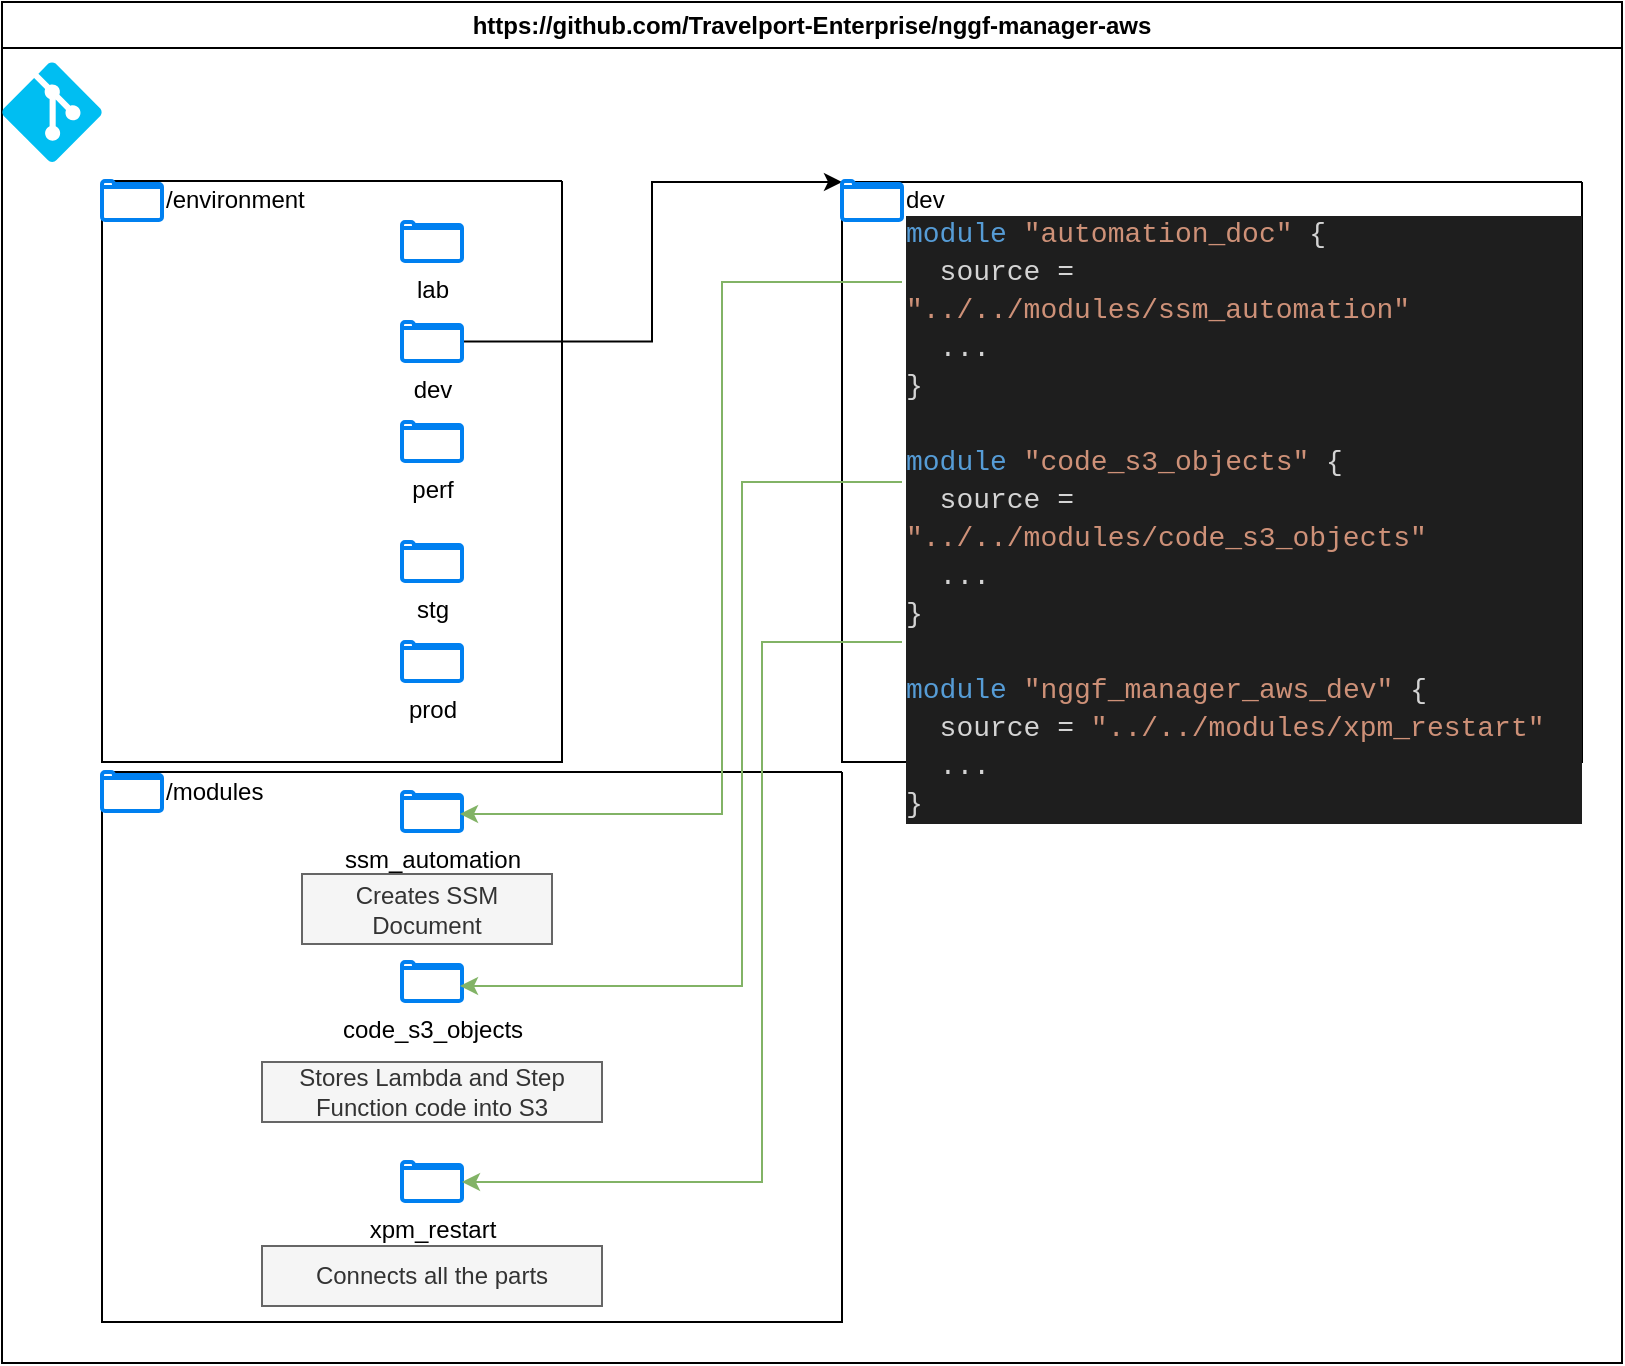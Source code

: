 <mxfile version="21.2.9" type="device">
  <diagram name="Page-1" id="zgPx2oZsI7QNtVN-BKuG">
    <mxGraphModel dx="1434" dy="764" grid="1" gridSize="10" guides="1" tooltips="1" connect="1" arrows="1" fold="1" page="1" pageScale="1" pageWidth="850" pageHeight="1100" math="0" shadow="0">
      <root>
        <mxCell id="0" />
        <mxCell id="1" parent="0" />
        <mxCell id="lIrOp1fcAPk25jo59Fhx-2" value="https://github.com/Travelport-Enterprise/nggf-manager-aws" style="swimlane;whiteSpace=wrap;html=1;" vertex="1" parent="1">
          <mxGeometry x="140" y="20" width="810" height="680.5" as="geometry" />
        </mxCell>
        <mxCell id="lIrOp1fcAPk25jo59Fhx-1" value="" style="verticalLabelPosition=bottom;html=1;verticalAlign=top;align=center;strokeColor=none;fillColor=#00BEF2;shape=mxgraph.azure.git_repository;" vertex="1" parent="lIrOp1fcAPk25jo59Fhx-2">
          <mxGeometry y="30" width="50" height="50" as="geometry" />
        </mxCell>
        <mxCell id="lIrOp1fcAPk25jo59Fhx-5" value="lab" style="html=1;verticalLabelPosition=bottom;align=center;labelBackgroundColor=#ffffff;verticalAlign=top;strokeWidth=2;strokeColor=#0080F0;shadow=0;dashed=0;shape=mxgraph.ios7.icons.folder;" vertex="1" parent="lIrOp1fcAPk25jo59Fhx-2">
          <mxGeometry x="200" y="110" width="30" height="19.5" as="geometry" />
        </mxCell>
        <mxCell id="lIrOp1fcAPk25jo59Fhx-22" style="edgeStyle=orthogonalEdgeStyle;rounded=0;orthogonalLoop=1;jettySize=auto;html=1;entryX=0;entryY=0;entryDx=0;entryDy=0;" edge="1" parent="lIrOp1fcAPk25jo59Fhx-2" source="lIrOp1fcAPk25jo59Fhx-6" target="lIrOp1fcAPk25jo59Fhx-15">
          <mxGeometry relative="1" as="geometry">
            <Array as="points">
              <mxPoint x="325" y="170" />
              <mxPoint x="325" y="90" />
            </Array>
          </mxGeometry>
        </mxCell>
        <mxCell id="lIrOp1fcAPk25jo59Fhx-6" value="dev" style="html=1;verticalLabelPosition=bottom;align=center;labelBackgroundColor=#ffffff;verticalAlign=top;strokeWidth=2;strokeColor=#0080F0;shadow=0;dashed=0;shape=mxgraph.ios7.icons.folder;" vertex="1" parent="lIrOp1fcAPk25jo59Fhx-2">
          <mxGeometry x="200" y="160" width="30" height="19.5" as="geometry" />
        </mxCell>
        <mxCell id="lIrOp1fcAPk25jo59Fhx-9" value="prod" style="html=1;verticalLabelPosition=bottom;align=center;labelBackgroundColor=#ffffff;verticalAlign=top;strokeWidth=2;strokeColor=#0080F0;shadow=0;dashed=0;shape=mxgraph.ios7.icons.folder;" vertex="1" parent="lIrOp1fcAPk25jo59Fhx-2">
          <mxGeometry x="200" y="320" width="30" height="19.5" as="geometry" />
        </mxCell>
        <mxCell id="lIrOp1fcAPk25jo59Fhx-10" value="" style="swimlane;startSize=0;" vertex="1" parent="lIrOp1fcAPk25jo59Fhx-2">
          <mxGeometry x="50" y="89.5" width="230" height="290.5" as="geometry" />
        </mxCell>
        <mxCell id="lIrOp1fcAPk25jo59Fhx-7" value="perf" style="html=1;verticalLabelPosition=bottom;align=center;labelBackgroundColor=#ffffff;verticalAlign=top;strokeWidth=2;strokeColor=#0080F0;shadow=0;dashed=0;shape=mxgraph.ios7.icons.folder;" vertex="1" parent="lIrOp1fcAPk25jo59Fhx-10">
          <mxGeometry x="150" y="120.5" width="30" height="19.5" as="geometry" />
        </mxCell>
        <mxCell id="lIrOp1fcAPk25jo59Fhx-8" value="stg" style="html=1;verticalLabelPosition=bottom;align=center;labelBackgroundColor=#ffffff;verticalAlign=top;strokeWidth=2;strokeColor=#0080F0;shadow=0;dashed=0;shape=mxgraph.ios7.icons.folder;" vertex="1" parent="lIrOp1fcAPk25jo59Fhx-10">
          <mxGeometry x="150" y="180.5" width="30" height="19.5" as="geometry" />
        </mxCell>
        <mxCell id="lIrOp1fcAPk25jo59Fhx-4" value="/environment" style="html=1;verticalLabelPosition=middle;align=left;labelBackgroundColor=#ffffff;verticalAlign=middle;strokeWidth=2;strokeColor=#0080F0;shadow=0;dashed=0;shape=mxgraph.ios7.icons.folder;labelPosition=right;" vertex="1" parent="lIrOp1fcAPk25jo59Fhx-10">
          <mxGeometry width="30" height="19.5" as="geometry" />
        </mxCell>
        <mxCell id="lIrOp1fcAPk25jo59Fhx-11" value="" style="swimlane;startSize=0;" vertex="1" parent="lIrOp1fcAPk25jo59Fhx-2">
          <mxGeometry x="50" y="385" width="370" height="275" as="geometry" />
        </mxCell>
        <mxCell id="lIrOp1fcAPk25jo59Fhx-12" value="ssm_automation" style="html=1;verticalLabelPosition=bottom;align=center;labelBackgroundColor=#ffffff;verticalAlign=top;strokeWidth=2;strokeColor=#0080F0;shadow=0;dashed=0;shape=mxgraph.ios7.icons.folder;" vertex="1" parent="lIrOp1fcAPk25jo59Fhx-11">
          <mxGeometry x="150" y="10" width="30" height="19.5" as="geometry" />
        </mxCell>
        <mxCell id="lIrOp1fcAPk25jo59Fhx-13" value="code_s3_objects" style="html=1;verticalLabelPosition=bottom;align=center;labelBackgroundColor=#ffffff;verticalAlign=top;strokeWidth=2;strokeColor=#0080F0;shadow=0;dashed=0;shape=mxgraph.ios7.icons.folder;" vertex="1" parent="lIrOp1fcAPk25jo59Fhx-11">
          <mxGeometry x="150" y="95" width="30" height="19.5" as="geometry" />
        </mxCell>
        <mxCell id="lIrOp1fcAPk25jo59Fhx-14" value="xpm_restart" style="html=1;verticalLabelPosition=bottom;align=center;labelBackgroundColor=#ffffff;verticalAlign=top;strokeWidth=2;strokeColor=#0080F0;shadow=0;dashed=0;shape=mxgraph.ios7.icons.folder;" vertex="1" parent="lIrOp1fcAPk25jo59Fhx-11">
          <mxGeometry x="150" y="195" width="30" height="19.5" as="geometry" />
        </mxCell>
        <mxCell id="lIrOp1fcAPk25jo59Fhx-3" value="/modules" style="html=1;verticalLabelPosition=middle;align=left;labelBackgroundColor=#ffffff;verticalAlign=middle;strokeWidth=2;strokeColor=#0080F0;shadow=0;dashed=0;shape=mxgraph.ios7.icons.folder;labelPosition=right;" vertex="1" parent="lIrOp1fcAPk25jo59Fhx-11">
          <mxGeometry width="30" height="19.5" as="geometry" />
        </mxCell>
        <mxCell id="lIrOp1fcAPk25jo59Fhx-24" value="Creates SSM Document" style="text;strokeColor=#666666;align=center;fillColor=#f5f5f5;html=1;verticalAlign=middle;whiteSpace=wrap;rounded=0;fontColor=#333333;" vertex="1" parent="lIrOp1fcAPk25jo59Fhx-11">
          <mxGeometry x="100" y="51" width="125" height="35" as="geometry" />
        </mxCell>
        <mxCell id="lIrOp1fcAPk25jo59Fhx-25" value="Stores Lambda and Step Function code into S3" style="text;strokeColor=#666666;align=center;fillColor=#f5f5f5;html=1;verticalAlign=middle;whiteSpace=wrap;rounded=0;fontColor=#333333;" vertex="1" parent="lIrOp1fcAPk25jo59Fhx-11">
          <mxGeometry x="80" y="145" width="170" height="30" as="geometry" />
        </mxCell>
        <mxCell id="lIrOp1fcAPk25jo59Fhx-26" value="Connects all the parts" style="text;strokeColor=#666666;align=center;fillColor=#f5f5f5;html=1;verticalAlign=middle;whiteSpace=wrap;rounded=0;fontColor=#333333;" vertex="1" parent="lIrOp1fcAPk25jo59Fhx-11">
          <mxGeometry x="80" y="237" width="170" height="30" as="geometry" />
        </mxCell>
        <mxCell id="lIrOp1fcAPk25jo59Fhx-15" value="" style="swimlane;startSize=0;" vertex="1" parent="lIrOp1fcAPk25jo59Fhx-2">
          <mxGeometry x="420" y="90" width="370" height="290" as="geometry" />
        </mxCell>
        <mxCell id="lIrOp1fcAPk25jo59Fhx-16" value="dev" style="html=1;verticalLabelPosition=middle;align=left;labelBackgroundColor=#ffffff;verticalAlign=middle;strokeWidth=2;strokeColor=#0080F0;shadow=0;dashed=0;shape=mxgraph.ios7.icons.folder;labelPosition=right;" vertex="1" parent="lIrOp1fcAPk25jo59Fhx-15">
          <mxGeometry y="-0.5" width="30" height="19.5" as="geometry" />
        </mxCell>
        <mxCell id="lIrOp1fcAPk25jo59Fhx-18" value="&lt;div style=&quot;color: rgb(212, 212, 212); background-color: rgb(30, 30, 30); font-family: Consolas, &amp;quot;Courier New&amp;quot;, monospace; font-weight: normal; font-size: 14px; line-height: 19px;&quot;&gt;&lt;div&gt;&lt;span style=&quot;color: #569cd6;&quot;&gt;module&lt;/span&gt;&lt;span style=&quot;color: #d4d4d4;&quot;&gt; &lt;/span&gt;&lt;span style=&quot;color: #ce9178;&quot;&gt;&quot;automation_doc&quot;&lt;/span&gt;&lt;span style=&quot;color: #d4d4d4;&quot;&gt; {&lt;/span&gt;&lt;/div&gt;&lt;div&gt;&lt;span style=&quot;color: #d4d4d4;&quot;&gt;&amp;nbsp; source = &lt;/span&gt;&lt;span style=&quot;color: #ce9178;&quot;&gt;&quot;../../modules/ssm_automation&quot;&lt;/span&gt;&lt;/div&gt;&lt;div&gt;&lt;span style=&quot;color: #d4d4d4;&quot;&gt;&amp;nbsp; ...&lt;/span&gt;&lt;/div&gt;&lt;div&gt;&lt;span style=&quot;color: #d4d4d4;&quot;&gt;}&lt;/span&gt;&lt;/div&gt;&lt;br&gt;&lt;div&gt;&lt;span style=&quot;color: #569cd6;&quot;&gt;module&lt;/span&gt;&lt;span style=&quot;color: #d4d4d4;&quot;&gt; &lt;/span&gt;&lt;span style=&quot;color: #ce9178;&quot;&gt;&quot;code_s3_objects&quot;&lt;/span&gt;&lt;span style=&quot;color: #d4d4d4;&quot;&gt; {&lt;/span&gt;&lt;/div&gt;&lt;div&gt;&lt;span style=&quot;color: #d4d4d4;&quot;&gt;&amp;nbsp; source = &lt;/span&gt;&lt;span style=&quot;color: #ce9178;&quot;&gt;&quot;../../modules/code_s3_objects&quot;&lt;/span&gt;&lt;/div&gt;&lt;div&gt;&lt;span style=&quot;color: #d4d4d4;&quot;&gt;&amp;nbsp; ...&lt;/span&gt;&lt;/div&gt;&lt;div&gt;&lt;span style=&quot;color: #d4d4d4;&quot;&gt;}&lt;/span&gt;&lt;/div&gt;&lt;br&gt;&lt;div&gt;&lt;span style=&quot;color: #569cd6;&quot;&gt;module&lt;/span&gt;&lt;span style=&quot;color: #d4d4d4;&quot;&gt; &lt;/span&gt;&lt;span style=&quot;color: #ce9178;&quot;&gt;&quot;nggf_manager_aws_dev&quot;&lt;/span&gt;&lt;span style=&quot;color: #d4d4d4;&quot;&gt; {&lt;/span&gt;&lt;/div&gt;&lt;div&gt;&lt;span style=&quot;color: #d4d4d4;&quot;&gt;&amp;nbsp; source = &lt;/span&gt;&lt;span style=&quot;color: #ce9178;&quot;&gt;&quot;../../modules/xpm_restart&quot;&lt;/span&gt;&lt;/div&gt;&lt;div&gt;&lt;span style=&quot;color: #d4d4d4;&quot;&gt;&amp;nbsp; ...&lt;/span&gt;&lt;/div&gt;&lt;div&gt;&lt;span style=&quot;color: #d4d4d4;&quot;&gt;}&lt;/span&gt;&lt;/div&gt;&lt;/div&gt;" style="text;whiteSpace=wrap;html=1;" vertex="1" parent="lIrOp1fcAPk25jo59Fhx-15">
          <mxGeometry x="30" y="10" width="340" height="280" as="geometry" />
        </mxCell>
        <mxCell id="lIrOp1fcAPk25jo59Fhx-19" style="edgeStyle=orthogonalEdgeStyle;rounded=0;orthogonalLoop=1;jettySize=auto;html=1;entryX=0.967;entryY=0.564;entryDx=0;entryDy=0;entryPerimeter=0;fillColor=#d5e8d4;strokeColor=#82b366;" edge="1" parent="lIrOp1fcAPk25jo59Fhx-2" source="lIrOp1fcAPk25jo59Fhx-18" target="lIrOp1fcAPk25jo59Fhx-12">
          <mxGeometry relative="1" as="geometry">
            <Array as="points">
              <mxPoint x="360" y="140" />
              <mxPoint x="360" y="406" />
            </Array>
          </mxGeometry>
        </mxCell>
        <mxCell id="lIrOp1fcAPk25jo59Fhx-20" style="edgeStyle=orthogonalEdgeStyle;rounded=0;orthogonalLoop=1;jettySize=auto;html=1;entryX=0.967;entryY=0.615;entryDx=0;entryDy=0;entryPerimeter=0;fillColor=#d5e8d4;strokeColor=#82b366;" edge="1" parent="lIrOp1fcAPk25jo59Fhx-2" source="lIrOp1fcAPk25jo59Fhx-18" target="lIrOp1fcAPk25jo59Fhx-13">
          <mxGeometry relative="1" as="geometry">
            <Array as="points">
              <mxPoint x="370" y="240" />
              <mxPoint x="370" y="492" />
            </Array>
          </mxGeometry>
        </mxCell>
        <mxCell id="lIrOp1fcAPk25jo59Fhx-21" style="edgeStyle=orthogonalEdgeStyle;rounded=0;orthogonalLoop=1;jettySize=auto;html=1;fillColor=#d5e8d4;strokeColor=#82b366;" edge="1" parent="lIrOp1fcAPk25jo59Fhx-2" source="lIrOp1fcAPk25jo59Fhx-18" target="lIrOp1fcAPk25jo59Fhx-14">
          <mxGeometry relative="1" as="geometry">
            <Array as="points">
              <mxPoint x="380" y="320" />
              <mxPoint x="380" y="590" />
            </Array>
          </mxGeometry>
        </mxCell>
      </root>
    </mxGraphModel>
  </diagram>
</mxfile>

